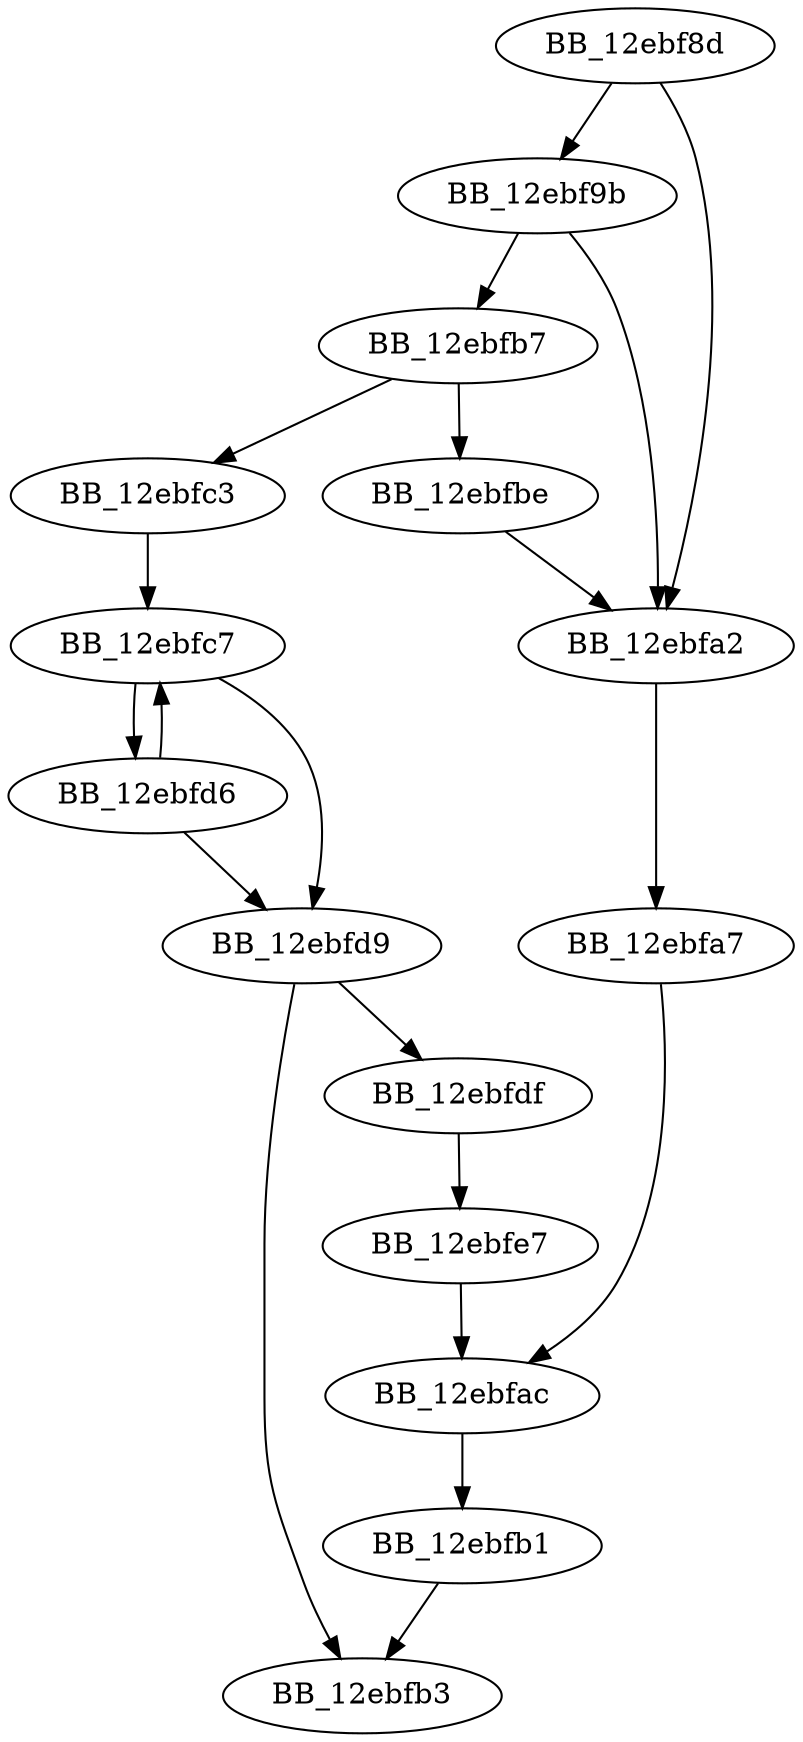 DiGraph _wcscpy_s{
BB_12ebf8d->BB_12ebf9b
BB_12ebf8d->BB_12ebfa2
BB_12ebf9b->BB_12ebfa2
BB_12ebf9b->BB_12ebfb7
BB_12ebfa2->BB_12ebfa7
BB_12ebfa7->BB_12ebfac
BB_12ebfac->BB_12ebfb1
BB_12ebfb1->BB_12ebfb3
BB_12ebfb7->BB_12ebfbe
BB_12ebfb7->BB_12ebfc3
BB_12ebfbe->BB_12ebfa2
BB_12ebfc3->BB_12ebfc7
BB_12ebfc7->BB_12ebfd6
BB_12ebfc7->BB_12ebfd9
BB_12ebfd6->BB_12ebfc7
BB_12ebfd6->BB_12ebfd9
BB_12ebfd9->BB_12ebfb3
BB_12ebfd9->BB_12ebfdf
BB_12ebfdf->BB_12ebfe7
BB_12ebfe7->BB_12ebfac
}
